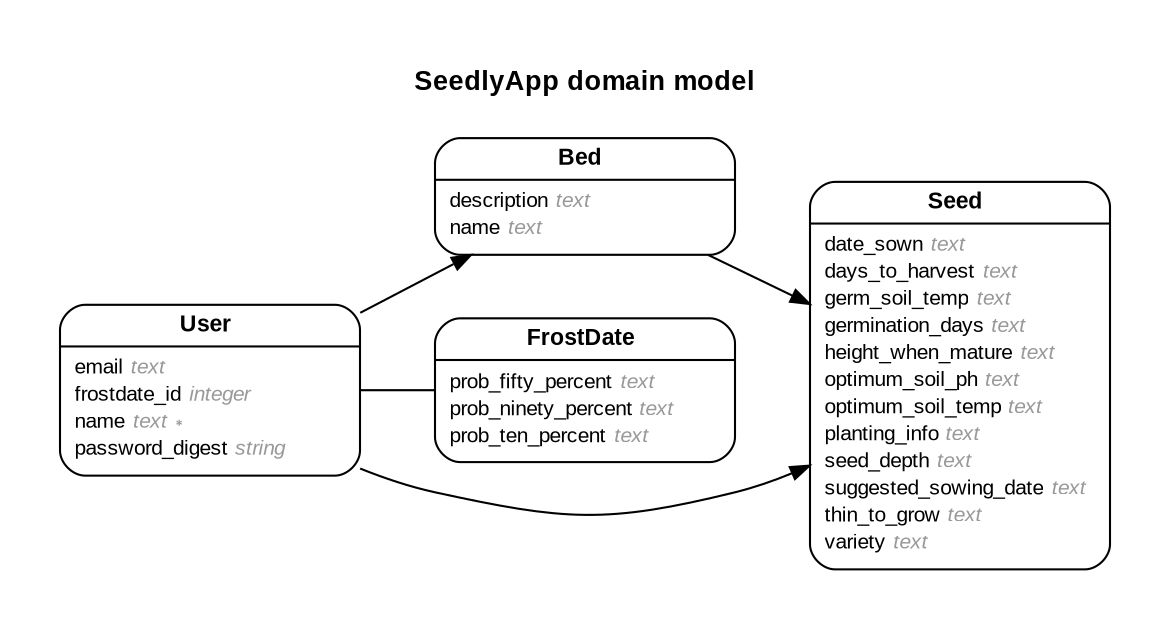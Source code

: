 digraph SeedlyApp {
rankdir = "LR";
ranksep = "0.5";
nodesep = "0.4";
pad = "0.4,0.4";
margin = "0,0";
concentrate = "true";
labelloc = "t";
fontsize = "13";
fontname = "Arial Bold";
node[ shape  =  "Mrecord" , fontsize  =  "10" , fontname  =  "Arial" , margin  =  "0.07,0.05" , penwidth  =  "1.0"];
edge[ fontname  =  "Arial" , fontsize  =  "7" , dir  =  "both" , arrowsize  =  "0.9" , penwidth  =  "1.0" , labelangle  =  "32" , labeldistance  =  "1.8"];
label = "SeedlyApp domain model\n\n";
m_Bed [label = <<table border="0" align="center" cellspacing="0.5" cellpadding="0" width="134">
  <tr><td align="center" valign="bottom" width="130"><font face="Arial Bold" point-size="11">Bed</font></td></tr>
</table>
|
<table border="0" align="left" cellspacing="2" cellpadding="0" width="134">
  <tr><td align="left" width="130" port="description">description <font face="Arial Italic" color="grey60">text</font></td></tr>
  <tr><td align="left" width="130" port="name">name <font face="Arial Italic" color="grey60">text</font></td></tr>
</table>
>];
m_FrostDate [label = <<table border="0" align="center" cellspacing="0.5" cellpadding="0" width="134">
  <tr><td align="center" valign="bottom" width="130"><font face="Arial Bold" point-size="11">FrostDate</font></td></tr>
</table>
|
<table border="0" align="left" cellspacing="2" cellpadding="0" width="134">
  <tr><td align="left" width="130" port="prob_fifty_percent">prob_fifty_percent <font face="Arial Italic" color="grey60">text</font></td></tr>
  <tr><td align="left" width="130" port="prob_ninety_percent">prob_ninety_percent <font face="Arial Italic" color="grey60">text</font></td></tr>
  <tr><td align="left" width="130" port="prob_ten_percent">prob_ten_percent <font face="Arial Italic" color="grey60">text</font></td></tr>
</table>
>];
m_Seed [label = <<table border="0" align="center" cellspacing="0.5" cellpadding="0" width="134">
  <tr><td align="center" valign="bottom" width="130"><font face="Arial Bold" point-size="11">Seed</font></td></tr>
</table>
|
<table border="0" align="left" cellspacing="2" cellpadding="0" width="134">
  <tr><td align="left" width="130" port="date_sown">date_sown <font face="Arial Italic" color="grey60">text</font></td></tr>
  <tr><td align="left" width="130" port="days_to_harvest">days_to_harvest <font face="Arial Italic" color="grey60">text</font></td></tr>
  <tr><td align="left" width="130" port="germ_soil_temp">germ_soil_temp <font face="Arial Italic" color="grey60">text</font></td></tr>
  <tr><td align="left" width="130" port="germination_days">germination_days <font face="Arial Italic" color="grey60">text</font></td></tr>
  <tr><td align="left" width="130" port="height_when_mature">height_when_mature <font face="Arial Italic" color="grey60">text</font></td></tr>
  <tr><td align="left" width="130" port="optimum_soil_ph">optimum_soil_ph <font face="Arial Italic" color="grey60">text</font></td></tr>
  <tr><td align="left" width="130" port="optimum_soil_temp">optimum_soil_temp <font face="Arial Italic" color="grey60">text</font></td></tr>
  <tr><td align="left" width="130" port="planting_info">planting_info <font face="Arial Italic" color="grey60">text</font></td></tr>
  <tr><td align="left" width="130" port="seed_depth">seed_depth <font face="Arial Italic" color="grey60">text</font></td></tr>
  <tr><td align="left" width="130" port="suggested_sowing_date">suggested_sowing_date <font face="Arial Italic" color="grey60">text</font></td></tr>
  <tr><td align="left" width="130" port="thin_to_grow">thin_to_grow <font face="Arial Italic" color="grey60">text</font></td></tr>
  <tr><td align="left" width="130" port="variety">variety <font face="Arial Italic" color="grey60">text</font></td></tr>
</table>
>];
m_User [label = <<table border="0" align="center" cellspacing="0.5" cellpadding="0" width="134">
  <tr><td align="center" valign="bottom" width="130"><font face="Arial Bold" point-size="11">User</font></td></tr>
</table>
|
<table border="0" align="left" cellspacing="2" cellpadding="0" width="134">
  <tr><td align="left" width="130" port="email">email <font face="Arial Italic" color="grey60">text</font></td></tr>
  <tr><td align="left" width="130" port="frostdate_id">frostdate_id <font face="Arial Italic" color="grey60">integer</font></td></tr>
  <tr><td align="left" width="130" port="name">name <font face="Arial Italic" color="grey60">text ∗</font></td></tr>
  <tr><td align="left" width="130" port="password_digest">password_digest <font face="Arial Italic" color="grey60">string</font></td></tr>
</table>
>];
  m_Bed -> m_Seed [arrowhead = "normal", arrowtail = "none", weight = "2"];
  m_User -> m_Bed [arrowhead = "normal", arrowtail = "none", weight = "2"];
  m_User -> m_FrostDate [arrowhead = "none", arrowtail = "none", weight = "2"];
  m_User -> m_Seed [arrowhead = "normal", arrowtail = "none", weight = "2"];
}
